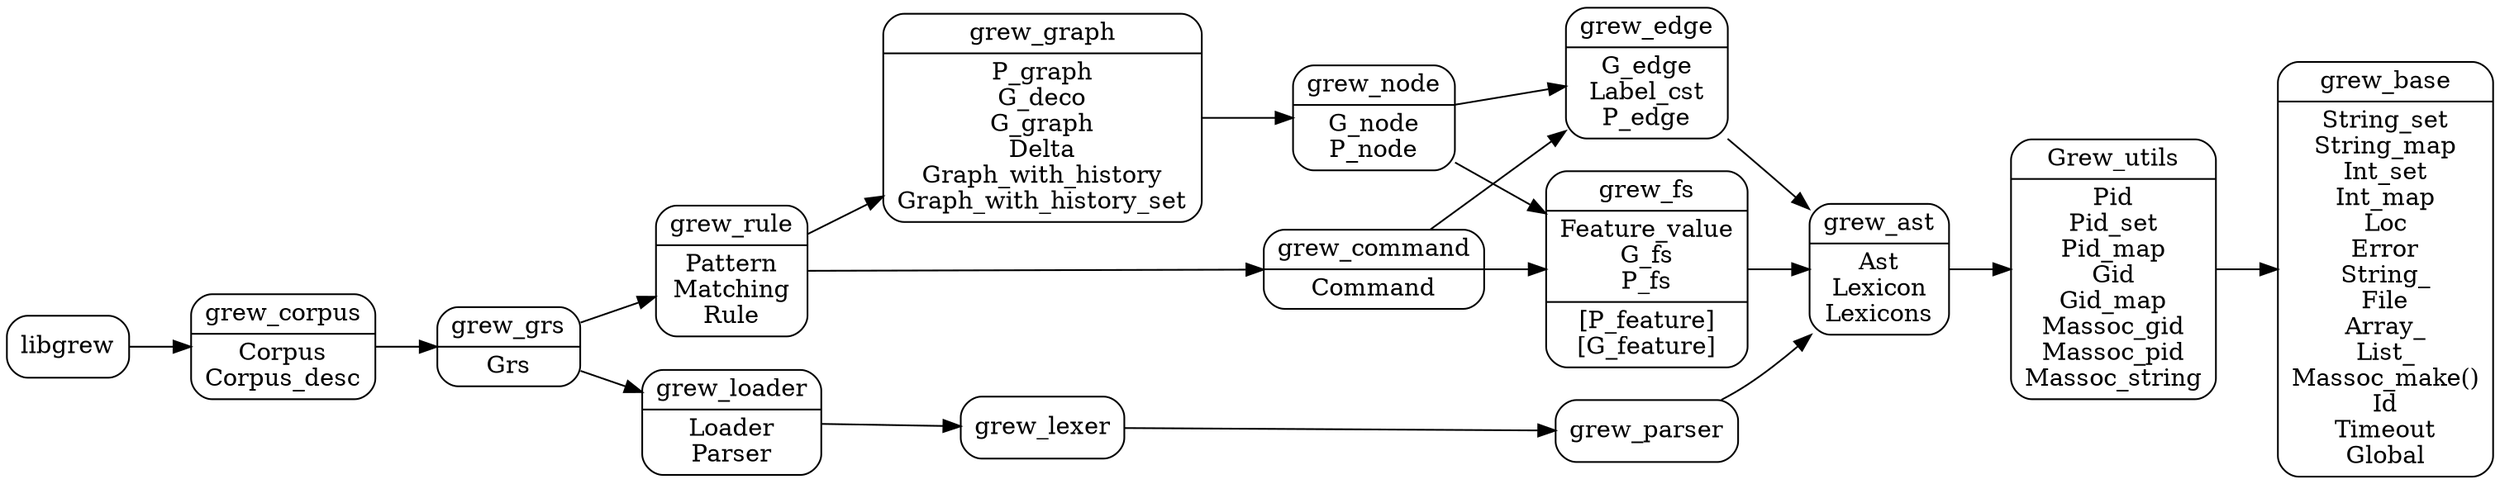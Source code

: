 digraph grew {
  node [shape=Mrecord];
  rankdir = LR;
  grew_base [label="grew_base|String_set\nString_map\nInt_set\nInt_map\nLoc\nError\nString_\nFile\nArray_\nList_\nMassoc_make()\nId\nTimeout\nGlobal"]
  Grew_utils [label="Grew_utils|Pid\nPid_set\nPid_map\nGid\nGid_map\nMassoc_gid\nMassoc_pid\nMassoc_string"]
  grew_ast [label="grew_ast|Ast\nLexicon\nLexicons"]
  grew_loader [label="grew_loader|Loader\nParser"]
  grew_fs [label="grew_fs|Feature_value\nG_fs\nP_fs|[P_feature]\n[G_feature]"]
  grew_edge [label="grew_edge|G_edge\nLabel_cst\nP_edge"]
  grew_node [label="grew_node|G_node\nP_node"]
  grew_command [label="grew_command|Command"]
  grew_graph [label="grew_graph|P_graph\nG_deco\nG_graph\nDelta\nGraph_with_history\nGraph_with_history_set"]
  grew_rule [label="grew_rule|Pattern\nMatching\nRule"]
  grew_grs [label="grew_grs|Grs"]
  grew_corpus [label="grew_corpus|Corpus\nCorpus_desc"]

grew_ast -> Grew_utils -> grew_base
grew_edge -> grew_ast
grew_fs -> grew_ast
grew_command -> grew_edge
grew_command -> grew_fs
grew_node -> grew_edge
grew_node -> grew_fs
grew_graph -> grew_node
grew_rule -> grew_command
grew_rule -> grew_graph
grew_grs -> grew_rule
grew_grs -> grew_loader -> grew_lexer -> grew_parser -> grew_ast
grew_corpus -> grew_grs
libgrew -> grew_corpus

}